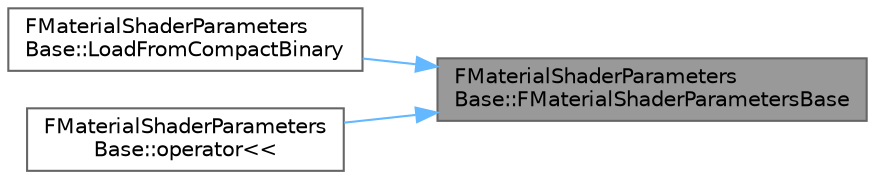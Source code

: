 digraph "FMaterialShaderParametersBase::FMaterialShaderParametersBase"
{
 // INTERACTIVE_SVG=YES
 // LATEX_PDF_SIZE
  bgcolor="transparent";
  edge [fontname=Helvetica,fontsize=10,labelfontname=Helvetica,labelfontsize=10];
  node [fontname=Helvetica,fontsize=10,shape=box,height=0.2,width=0.4];
  rankdir="RL";
  Node1 [id="Node000001",label="FMaterialShaderParameters\lBase::FMaterialShaderParametersBase",height=0.2,width=0.4,color="gray40", fillcolor="grey60", style="filled", fontcolor="black",tooltip=" "];
  Node1 -> Node2 [id="edge1_Node000001_Node000002",dir="back",color="steelblue1",style="solid",tooltip=" "];
  Node2 [id="Node000002",label="FMaterialShaderParameters\lBase::LoadFromCompactBinary",height=0.2,width=0.4,color="grey40", fillcolor="white", style="filled",URL="$d1/d35/structFMaterialShaderParametersBase.html#a4f175529a87eccb9fde69fda60b3c47d",tooltip=" "];
  Node1 -> Node3 [id="edge2_Node000001_Node000003",dir="back",color="steelblue1",style="solid",tooltip=" "];
  Node3 [id="Node000003",label="FMaterialShaderParameters\lBase::operator\<\<",height=0.2,width=0.4,color="grey40", fillcolor="white", style="filled",URL="$d1/d35/structFMaterialShaderParametersBase.html#ae038d7767f8e0f7cfa36e4d7a10ccb6d",tooltip=" "];
}
